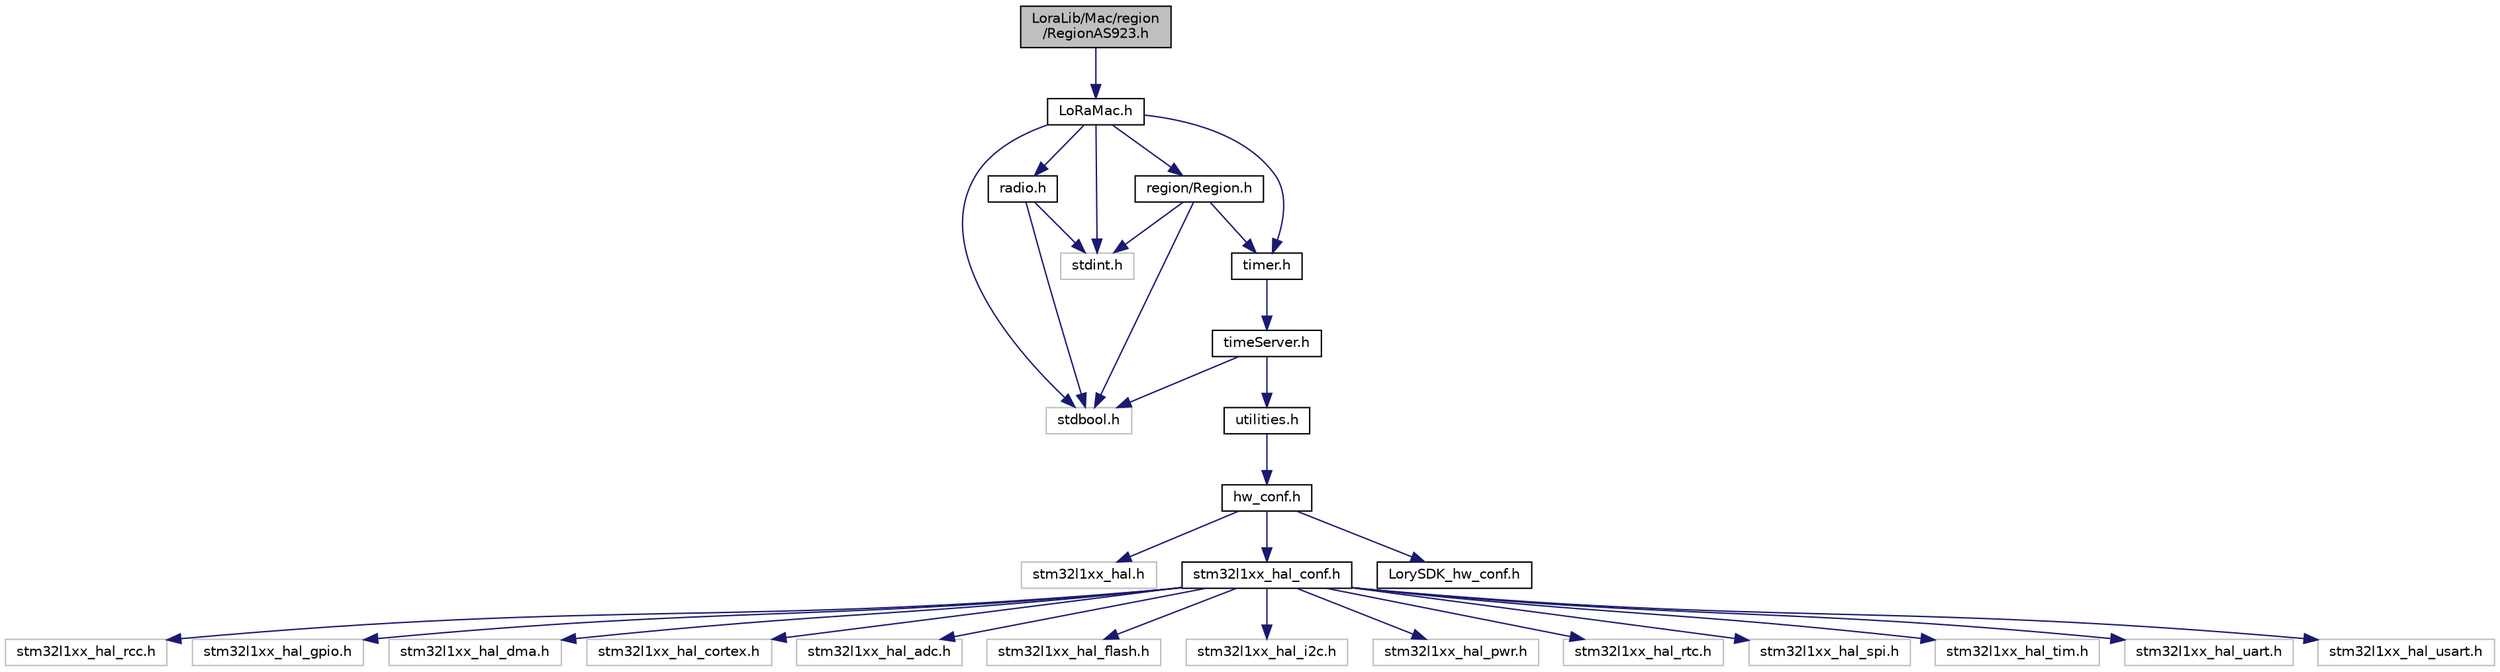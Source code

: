 digraph "LoraLib/Mac/region/RegionAS923.h"
{
  edge [fontname="Helvetica",fontsize="10",labelfontname="Helvetica",labelfontsize="10"];
  node [fontname="Helvetica",fontsize="10",shape=record];
  Node0 [label="LoraLib/Mac/region\l/RegionAS923.h",height=0.2,width=0.4,color="black", fillcolor="grey75", style="filled", fontcolor="black"];
  Node0 -> Node1 [color="midnightblue",fontsize="10",style="solid",fontname="Helvetica"];
  Node1 [label="LoRaMac.h",height=0.2,width=0.4,color="black", fillcolor="white", style="filled",URL="$_lo_ra_mac_8h.html",tooltip="LoRa MAC layer implementation "];
  Node1 -> Node2 [color="midnightblue",fontsize="10",style="solid",fontname="Helvetica"];
  Node2 [label="stdint.h",height=0.2,width=0.4,color="grey75", fillcolor="white", style="filled"];
  Node1 -> Node3 [color="midnightblue",fontsize="10",style="solid",fontname="Helvetica"];
  Node3 [label="stdbool.h",height=0.2,width=0.4,color="grey75", fillcolor="white", style="filled"];
  Node1 -> Node4 [color="midnightblue",fontsize="10",style="solid",fontname="Helvetica"];
  Node4 [label="timer.h",height=0.2,width=0.4,color="black", fillcolor="white", style="filled",URL="$timer_8h.html"];
  Node4 -> Node5 [color="midnightblue",fontsize="10",style="solid",fontname="Helvetica"];
  Node5 [label="timeServer.h",height=0.2,width=0.4,color="black", fillcolor="white", style="filled",URL="$time_server_8h.html"];
  Node5 -> Node3 [color="midnightblue",fontsize="10",style="solid",fontname="Helvetica"];
  Node5 -> Node6 [color="midnightblue",fontsize="10",style="solid",fontname="Helvetica"];
  Node6 [label="utilities.h",height=0.2,width=0.4,color="black", fillcolor="white", style="filled",URL="$utilities_8h.html"];
  Node6 -> Node7 [color="midnightblue",fontsize="10",style="solid",fontname="Helvetica"];
  Node7 [label="hw_conf.h",height=0.2,width=0.4,color="black", fillcolor="white", style="filled",URL="$hw__conf_8h.html"];
  Node7 -> Node8 [color="midnightblue",fontsize="10",style="solid",fontname="Helvetica"];
  Node8 [label="stm32l1xx_hal.h",height=0.2,width=0.4,color="grey75", fillcolor="white", style="filled"];
  Node7 -> Node9 [color="midnightblue",fontsize="10",style="solid",fontname="Helvetica"];
  Node9 [label="stm32l1xx_hal_conf.h",height=0.2,width=0.4,color="black", fillcolor="white", style="filled",URL="$stm32l1xx__hal__conf_8h.html",tooltip="HAL configuration file. "];
  Node9 -> Node10 [color="midnightblue",fontsize="10",style="solid",fontname="Helvetica"];
  Node10 [label="stm32l1xx_hal_rcc.h",height=0.2,width=0.4,color="grey75", fillcolor="white", style="filled"];
  Node9 -> Node11 [color="midnightblue",fontsize="10",style="solid",fontname="Helvetica"];
  Node11 [label="stm32l1xx_hal_gpio.h",height=0.2,width=0.4,color="grey75", fillcolor="white", style="filled"];
  Node9 -> Node12 [color="midnightblue",fontsize="10",style="solid",fontname="Helvetica"];
  Node12 [label="stm32l1xx_hal_dma.h",height=0.2,width=0.4,color="grey75", fillcolor="white", style="filled"];
  Node9 -> Node13 [color="midnightblue",fontsize="10",style="solid",fontname="Helvetica"];
  Node13 [label="stm32l1xx_hal_cortex.h",height=0.2,width=0.4,color="grey75", fillcolor="white", style="filled"];
  Node9 -> Node14 [color="midnightblue",fontsize="10",style="solid",fontname="Helvetica"];
  Node14 [label="stm32l1xx_hal_adc.h",height=0.2,width=0.4,color="grey75", fillcolor="white", style="filled"];
  Node9 -> Node15 [color="midnightblue",fontsize="10",style="solid",fontname="Helvetica"];
  Node15 [label="stm32l1xx_hal_flash.h",height=0.2,width=0.4,color="grey75", fillcolor="white", style="filled"];
  Node9 -> Node16 [color="midnightblue",fontsize="10",style="solid",fontname="Helvetica"];
  Node16 [label="stm32l1xx_hal_i2c.h",height=0.2,width=0.4,color="grey75", fillcolor="white", style="filled"];
  Node9 -> Node17 [color="midnightblue",fontsize="10",style="solid",fontname="Helvetica"];
  Node17 [label="stm32l1xx_hal_pwr.h",height=0.2,width=0.4,color="grey75", fillcolor="white", style="filled"];
  Node9 -> Node18 [color="midnightblue",fontsize="10",style="solid",fontname="Helvetica"];
  Node18 [label="stm32l1xx_hal_rtc.h",height=0.2,width=0.4,color="grey75", fillcolor="white", style="filled"];
  Node9 -> Node19 [color="midnightblue",fontsize="10",style="solid",fontname="Helvetica"];
  Node19 [label="stm32l1xx_hal_spi.h",height=0.2,width=0.4,color="grey75", fillcolor="white", style="filled"];
  Node9 -> Node20 [color="midnightblue",fontsize="10",style="solid",fontname="Helvetica"];
  Node20 [label="stm32l1xx_hal_tim.h",height=0.2,width=0.4,color="grey75", fillcolor="white", style="filled"];
  Node9 -> Node21 [color="midnightblue",fontsize="10",style="solid",fontname="Helvetica"];
  Node21 [label="stm32l1xx_hal_uart.h",height=0.2,width=0.4,color="grey75", fillcolor="white", style="filled"];
  Node9 -> Node22 [color="midnightblue",fontsize="10",style="solid",fontname="Helvetica"];
  Node22 [label="stm32l1xx_hal_usart.h",height=0.2,width=0.4,color="grey75", fillcolor="white", style="filled"];
  Node7 -> Node23 [color="midnightblue",fontsize="10",style="solid",fontname="Helvetica"];
  Node23 [label="LorySDK_hw_conf.h",height=0.2,width=0.4,color="black", fillcolor="white", style="filled",URL="$_lory_s_d_k__hw__conf_8h.html"];
  Node1 -> Node24 [color="midnightblue",fontsize="10",style="solid",fontname="Helvetica"];
  Node24 [label="radio.h",height=0.2,width=0.4,color="black", fillcolor="white", style="filled",URL="$radio_8h.html",tooltip="Radio driver API definition "];
  Node24 -> Node2 [color="midnightblue",fontsize="10",style="solid",fontname="Helvetica"];
  Node24 -> Node3 [color="midnightblue",fontsize="10",style="solid",fontname="Helvetica"];
  Node1 -> Node25 [color="midnightblue",fontsize="10",style="solid",fontname="Helvetica"];
  Node25 [label="region/Region.h",height=0.2,width=0.4,color="black", fillcolor="white", style="filled",URL="$_region_8h.html",tooltip="Region implementation. "];
  Node25 -> Node2 [color="midnightblue",fontsize="10",style="solid",fontname="Helvetica"];
  Node25 -> Node3 [color="midnightblue",fontsize="10",style="solid",fontname="Helvetica"];
  Node25 -> Node4 [color="midnightblue",fontsize="10",style="solid",fontname="Helvetica"];
}
